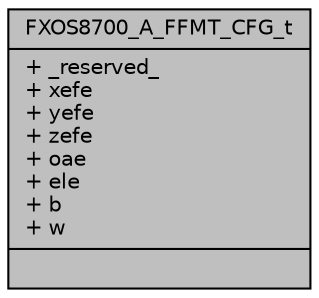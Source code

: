 digraph "FXOS8700_A_FFMT_CFG_t"
{
  edge [fontname="Helvetica",fontsize="10",labelfontname="Helvetica",labelfontsize="10"];
  node [fontname="Helvetica",fontsize="10",shape=record];
  Node1 [label="{FXOS8700_A_FFMT_CFG_t\n|+ _reserved_\l+ xefe\l+ yefe\l+ zefe\l+ oae\l+ ele\l+ b\l+ w\l|}",height=0.2,width=0.4,color="black", fillcolor="grey75", style="filled", fontcolor="black"];
}
